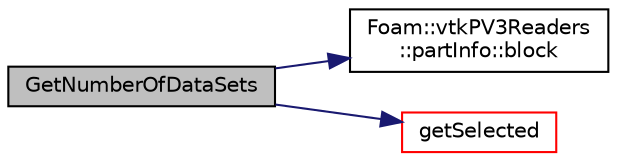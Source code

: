 digraph "GetNumberOfDataSets"
{
  bgcolor="transparent";
  edge [fontname="Helvetica",fontsize="10",labelfontname="Helvetica",labelfontsize="10"];
  node [fontname="Helvetica",fontsize="10",shape=record];
  rankdir="LR";
  Node346 [label="GetNumberOfDataSets",height=0.2,width=0.4,color="black", fillcolor="grey75", style="filled", fontcolor="black"];
  Node346 -> Node347 [color="midnightblue",fontsize="10",style="solid",fontname="Helvetica"];
  Node347 [label="Foam::vtkPV3Readers\l::partInfo::block",height=0.2,width=0.4,color="black",URL="$a32841.html#a08ebdd462579b605c38acc499036cc1e",tooltip="Return the block holding these datasets. "];
  Node346 -> Node348 [color="midnightblue",fontsize="10",style="solid",fontname="Helvetica"];
  Node348 [label="getSelected",height=0.2,width=0.4,color="red",URL="$a21932.html#adae6486219c77725d52a3061e66066ef",tooltip="Retrieve the current selections as a wordHashSet. "];
}
